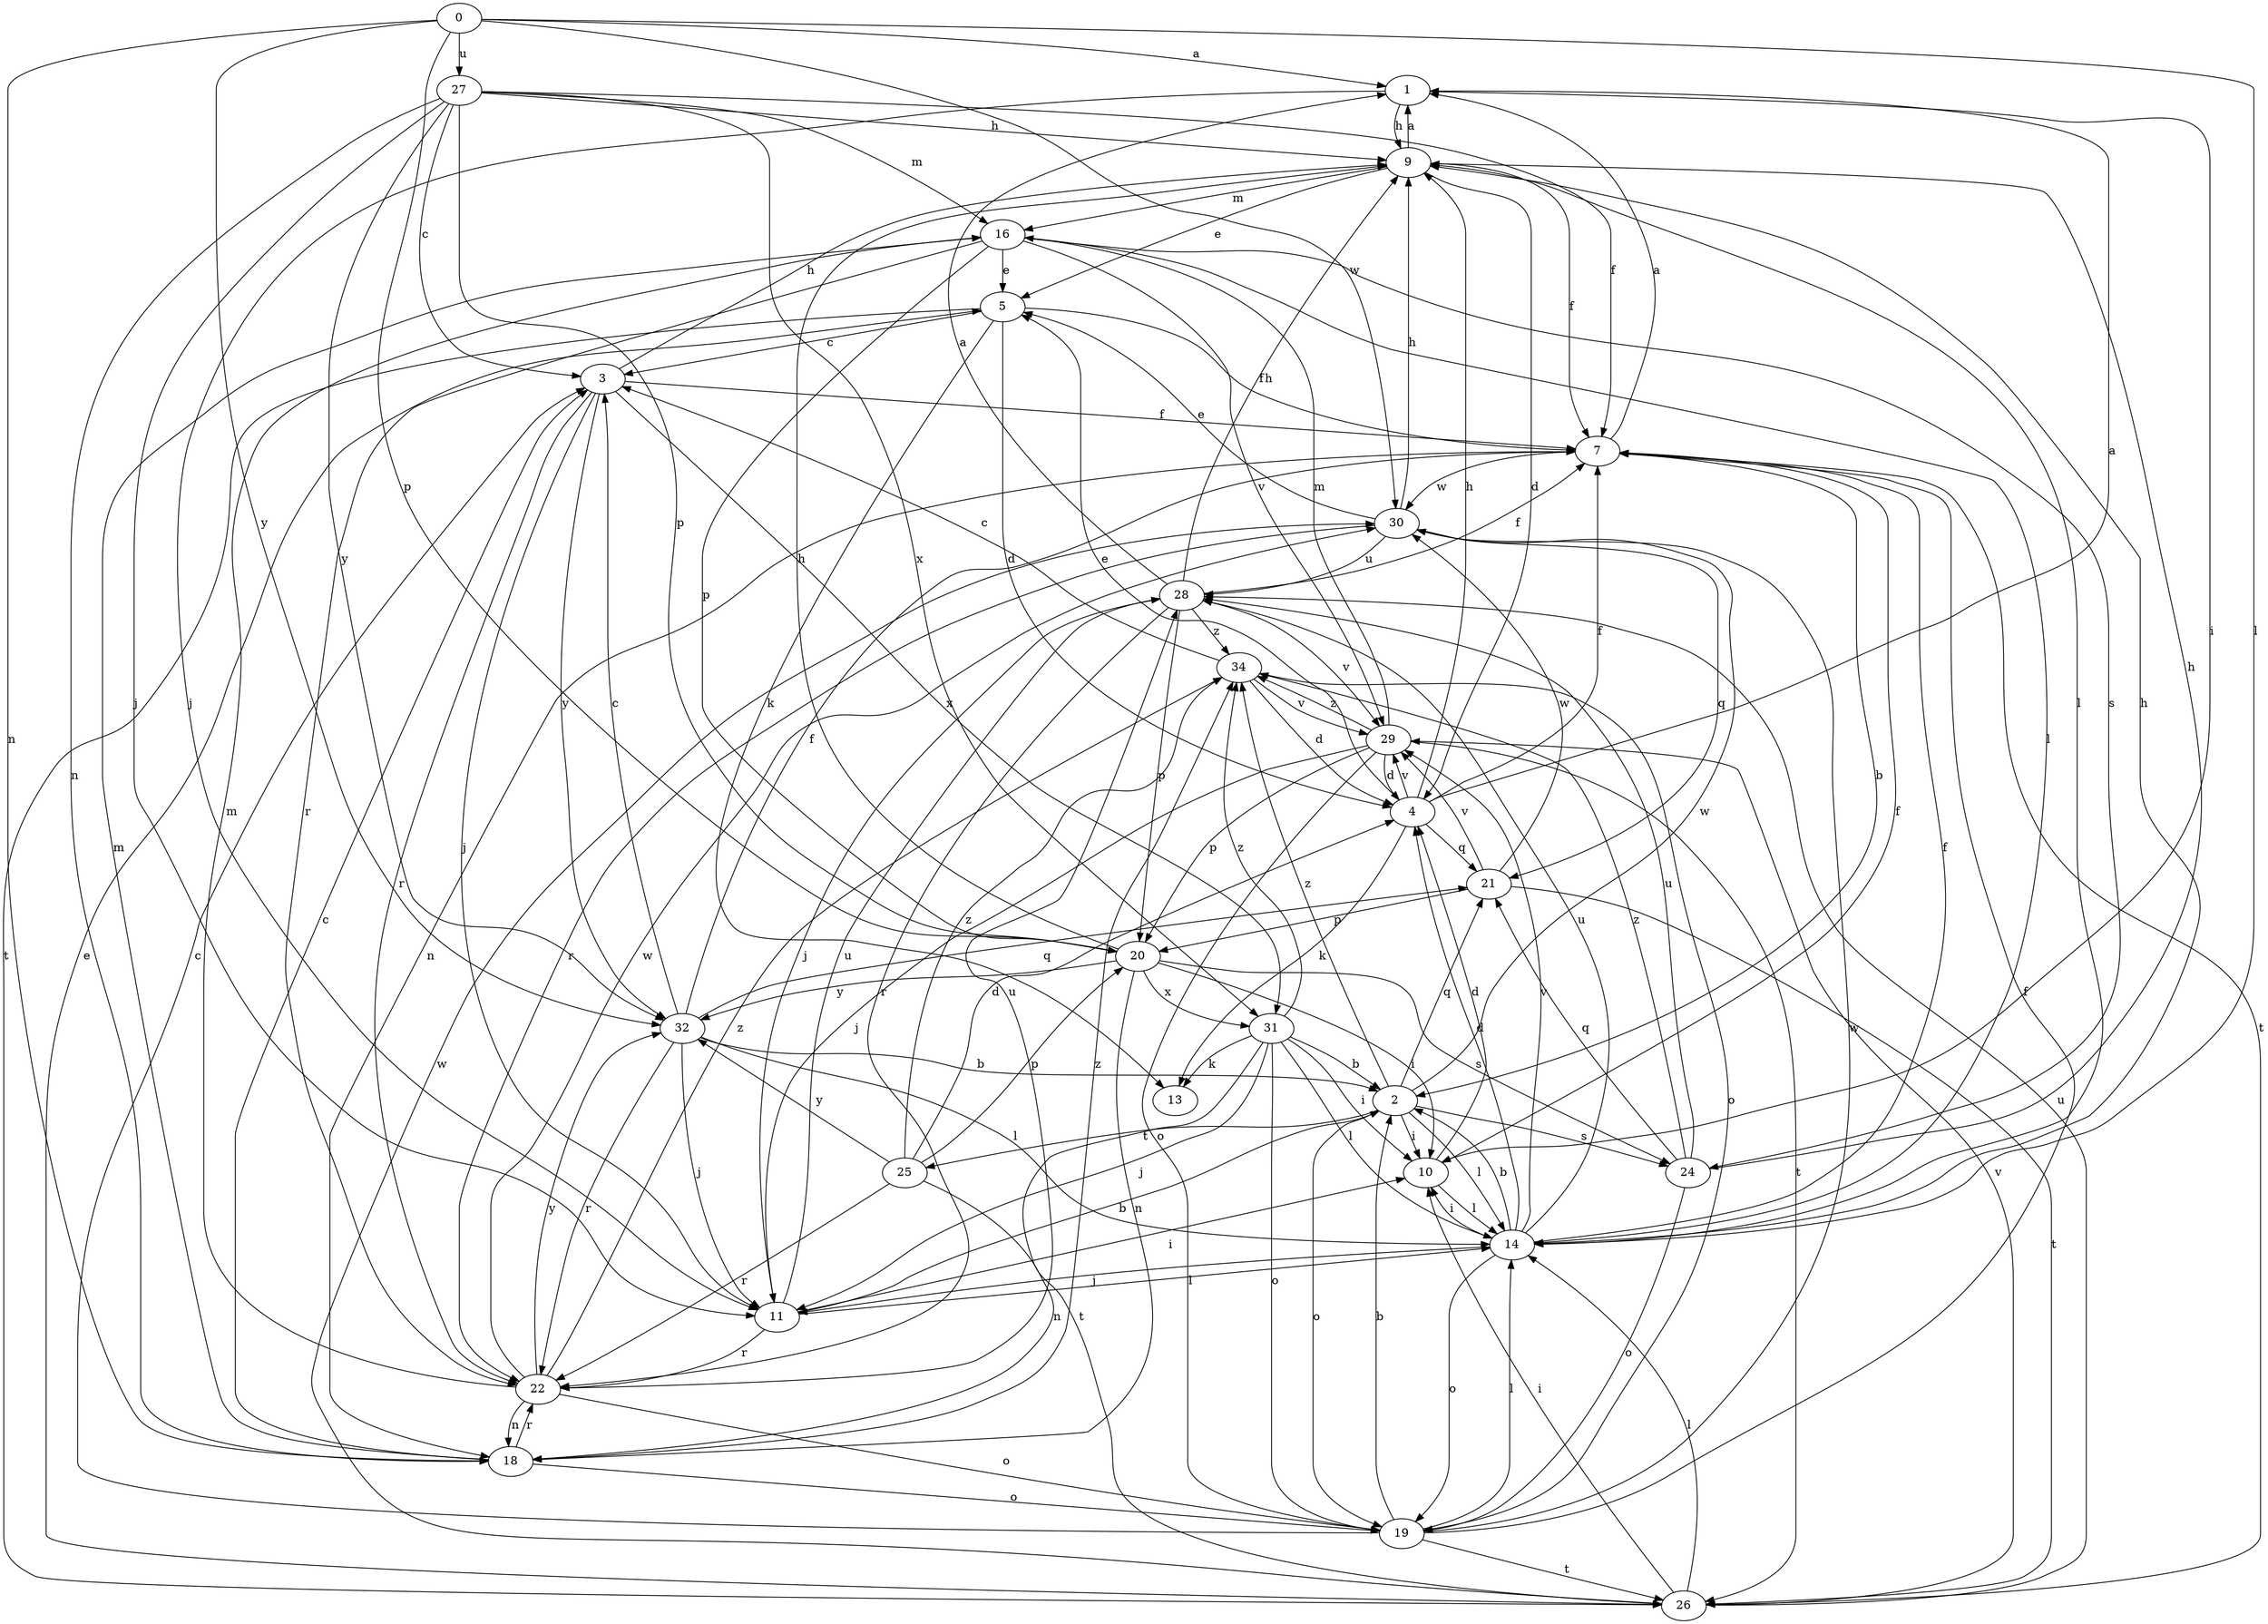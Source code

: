 strict digraph  {
0;
1;
2;
3;
4;
5;
7;
9;
10;
11;
13;
14;
16;
18;
19;
20;
21;
22;
24;
25;
26;
27;
28;
29;
30;
31;
32;
34;
0 -> 1  [label=a];
0 -> 14  [label=l];
0 -> 18  [label=n];
0 -> 20  [label=p];
0 -> 27  [label=u];
0 -> 30  [label=w];
0 -> 32  [label=y];
1 -> 9  [label=h];
1 -> 10  [label=i];
1 -> 11  [label=j];
2 -> 10  [label=i];
2 -> 14  [label=l];
2 -> 19  [label=o];
2 -> 21  [label=q];
2 -> 24  [label=s];
2 -> 25  [label=t];
2 -> 30  [label=w];
2 -> 34  [label=z];
3 -> 7  [label=f];
3 -> 9  [label=h];
3 -> 11  [label=j];
3 -> 22  [label=r];
3 -> 31  [label=x];
3 -> 32  [label=y];
4 -> 1  [label=a];
4 -> 5  [label=e];
4 -> 7  [label=f];
4 -> 9  [label=h];
4 -> 13  [label=k];
4 -> 21  [label=q];
4 -> 29  [label=v];
5 -> 3  [label=c];
5 -> 4  [label=d];
5 -> 7  [label=f];
5 -> 13  [label=k];
5 -> 26  [label=t];
7 -> 1  [label=a];
7 -> 2  [label=b];
7 -> 18  [label=n];
7 -> 26  [label=t];
7 -> 30  [label=w];
9 -> 1  [label=a];
9 -> 4  [label=d];
9 -> 5  [label=e];
9 -> 7  [label=f];
9 -> 14  [label=l];
9 -> 16  [label=m];
10 -> 4  [label=d];
10 -> 7  [label=f];
10 -> 14  [label=l];
11 -> 2  [label=b];
11 -> 10  [label=i];
11 -> 14  [label=l];
11 -> 22  [label=r];
11 -> 28  [label=u];
14 -> 2  [label=b];
14 -> 4  [label=d];
14 -> 7  [label=f];
14 -> 9  [label=h];
14 -> 10  [label=i];
14 -> 11  [label=j];
14 -> 19  [label=o];
14 -> 28  [label=u];
14 -> 29  [label=v];
16 -> 5  [label=e];
16 -> 14  [label=l];
16 -> 20  [label=p];
16 -> 22  [label=r];
16 -> 24  [label=s];
16 -> 29  [label=v];
18 -> 3  [label=c];
18 -> 16  [label=m];
18 -> 19  [label=o];
18 -> 22  [label=r];
18 -> 34  [label=z];
19 -> 2  [label=b];
19 -> 3  [label=c];
19 -> 7  [label=f];
19 -> 14  [label=l];
19 -> 26  [label=t];
19 -> 30  [label=w];
20 -> 9  [label=h];
20 -> 10  [label=i];
20 -> 18  [label=n];
20 -> 24  [label=s];
20 -> 31  [label=x];
20 -> 32  [label=y];
21 -> 20  [label=p];
21 -> 26  [label=t];
21 -> 29  [label=v];
21 -> 30  [label=w];
22 -> 16  [label=m];
22 -> 18  [label=n];
22 -> 19  [label=o];
22 -> 28  [label=u];
22 -> 30  [label=w];
22 -> 32  [label=y];
22 -> 34  [label=z];
24 -> 9  [label=h];
24 -> 19  [label=o];
24 -> 21  [label=q];
24 -> 28  [label=u];
24 -> 34  [label=z];
25 -> 4  [label=d];
25 -> 18  [label=n];
25 -> 20  [label=p];
25 -> 22  [label=r];
25 -> 32  [label=y];
25 -> 34  [label=z];
26 -> 5  [label=e];
26 -> 10  [label=i];
26 -> 14  [label=l];
26 -> 28  [label=u];
26 -> 29  [label=v];
26 -> 30  [label=w];
27 -> 3  [label=c];
27 -> 7  [label=f];
27 -> 9  [label=h];
27 -> 11  [label=j];
27 -> 16  [label=m];
27 -> 18  [label=n];
27 -> 20  [label=p];
27 -> 31  [label=x];
27 -> 32  [label=y];
28 -> 1  [label=a];
28 -> 7  [label=f];
28 -> 9  [label=h];
28 -> 11  [label=j];
28 -> 20  [label=p];
28 -> 22  [label=r];
28 -> 29  [label=v];
28 -> 34  [label=z];
29 -> 4  [label=d];
29 -> 11  [label=j];
29 -> 16  [label=m];
29 -> 19  [label=o];
29 -> 20  [label=p];
29 -> 26  [label=t];
29 -> 34  [label=z];
30 -> 5  [label=e];
30 -> 9  [label=h];
30 -> 21  [label=q];
30 -> 22  [label=r];
30 -> 28  [label=u];
31 -> 2  [label=b];
31 -> 10  [label=i];
31 -> 11  [label=j];
31 -> 13  [label=k];
31 -> 14  [label=l];
31 -> 19  [label=o];
31 -> 26  [label=t];
31 -> 34  [label=z];
32 -> 2  [label=b];
32 -> 3  [label=c];
32 -> 7  [label=f];
32 -> 11  [label=j];
32 -> 14  [label=l];
32 -> 21  [label=q];
32 -> 22  [label=r];
34 -> 3  [label=c];
34 -> 4  [label=d];
34 -> 19  [label=o];
34 -> 29  [label=v];
}
